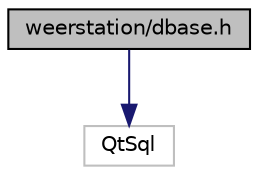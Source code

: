 digraph "weerstation/dbase.h"
{
 // LATEX_PDF_SIZE
  edge [fontname="Helvetica",fontsize="10",labelfontname="Helvetica",labelfontsize="10"];
  node [fontname="Helvetica",fontsize="10",shape=record];
  Node1 [label="weerstation/dbase.h",height=0.2,width=0.4,color="black", fillcolor="grey75", style="filled", fontcolor="black",tooltip="The data layer."];
  Node1 -> Node2 [color="midnightblue",fontsize="10",style="solid",fontname="Helvetica"];
  Node2 [label="QtSql",height=0.2,width=0.4,color="grey75", fillcolor="white", style="filled",tooltip=" "];
}
